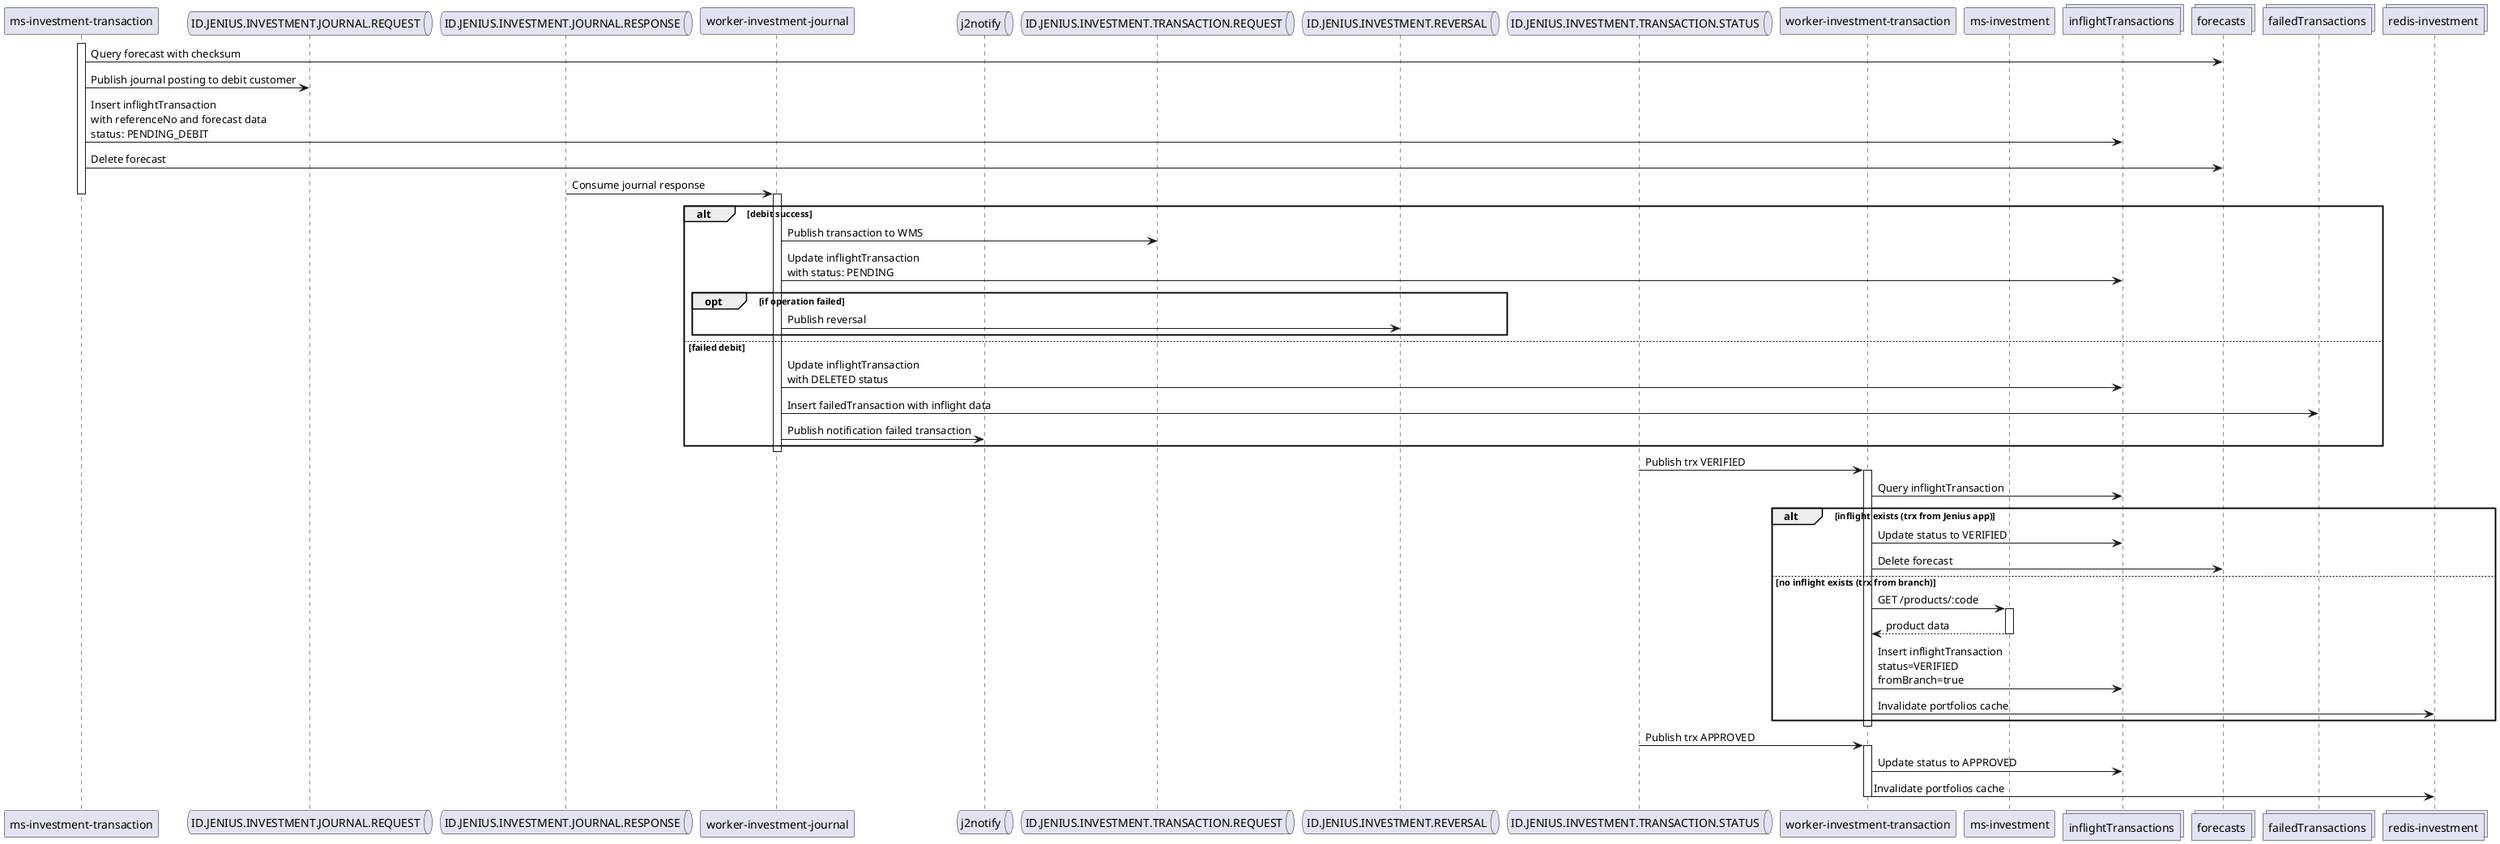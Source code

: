 @startuml buy transaction
participant "ms-investment-transaction" as mit
queue "ID.JENIUS.INVESTMENT.JOURNAL.REQUEST" as mdw
queue "ID.JENIUS.INVESTMENT.JOURNAL.RESPONSE" as mdwRes
participant "worker-investment-journal" as wtj
queue "j2notify" as kafkaNotify
queue "ID.JENIUS.INVESTMENT.TRANSACTION.REQUEST" as kafkaTrx
queue "ID.JENIUS.INVESTMENT.REVERSAL" as kafkaReversal
queue "ID.JENIUS.INVESTMENT.TRANSACTION.STATUS" as kafkaStatus
participant "worker-investment-transaction" as wit
participant "ms-investment" as mi
collections "inflightTransactions" as inflights
collections "forecasts" as forecasts
collections "failedTransactions" as faileds
collections "redis-investment" as cache

activate mit
mit -> forecasts: Query forecast with checksum
mit -> mdw: Publish journal posting to debit customer
mit -> inflights: Insert inflightTransaction\nwith referenceNo and forecast data\nstatus: PENDING_DEBIT
mit -> forecasts: Delete forecast
mdwRes -> wtj: Consume journal response
deactivate mit
activate wtj
alt debit success
wtj -> kafkaTrx: Publish transaction to WMS
wtj -> inflights: Update inflightTransaction\nwith status: PENDING 
opt if operation failed
wtj -> kafkaReversal: Publish reversal
end
else failed debit
wtj -> inflights: Update inflightTransaction\nwith DELETED status
wtj -> faileds: Insert failedTransaction with inflight data
wtj -> kafkaNotify: Publish notification failed transaction
end
deactivate wtj
kafkaStatus -> wit: Publish trx VERIFIED
deactivate kafkaStatus
activate wit
wit -> inflights: Query inflightTransaction
alt inflight exists (trx from Jenius app)
wit -> inflights: Update status to VERIFIED
wit -> forecasts: Delete forecast
else no inflight exists (trx from branch)
wit -> mi: GET /products/:code
activate mi
mi --> wit: product data
deactivate mi
wit -> inflights: Insert inflightTransaction \nstatus=VERIFIED\nfromBranch=true
wit -> cache: Invalidate portfolios cache
end
deactivate wit
activate kafkaStatus
kafkaStatus -> wit: Publish trx APPROVED
deactivate kafkaStatus
activate wit
wit -> inflights: Update status to APPROVED
wit -> cache: Invalidate portfolios cache
deactivate wit
@enduml